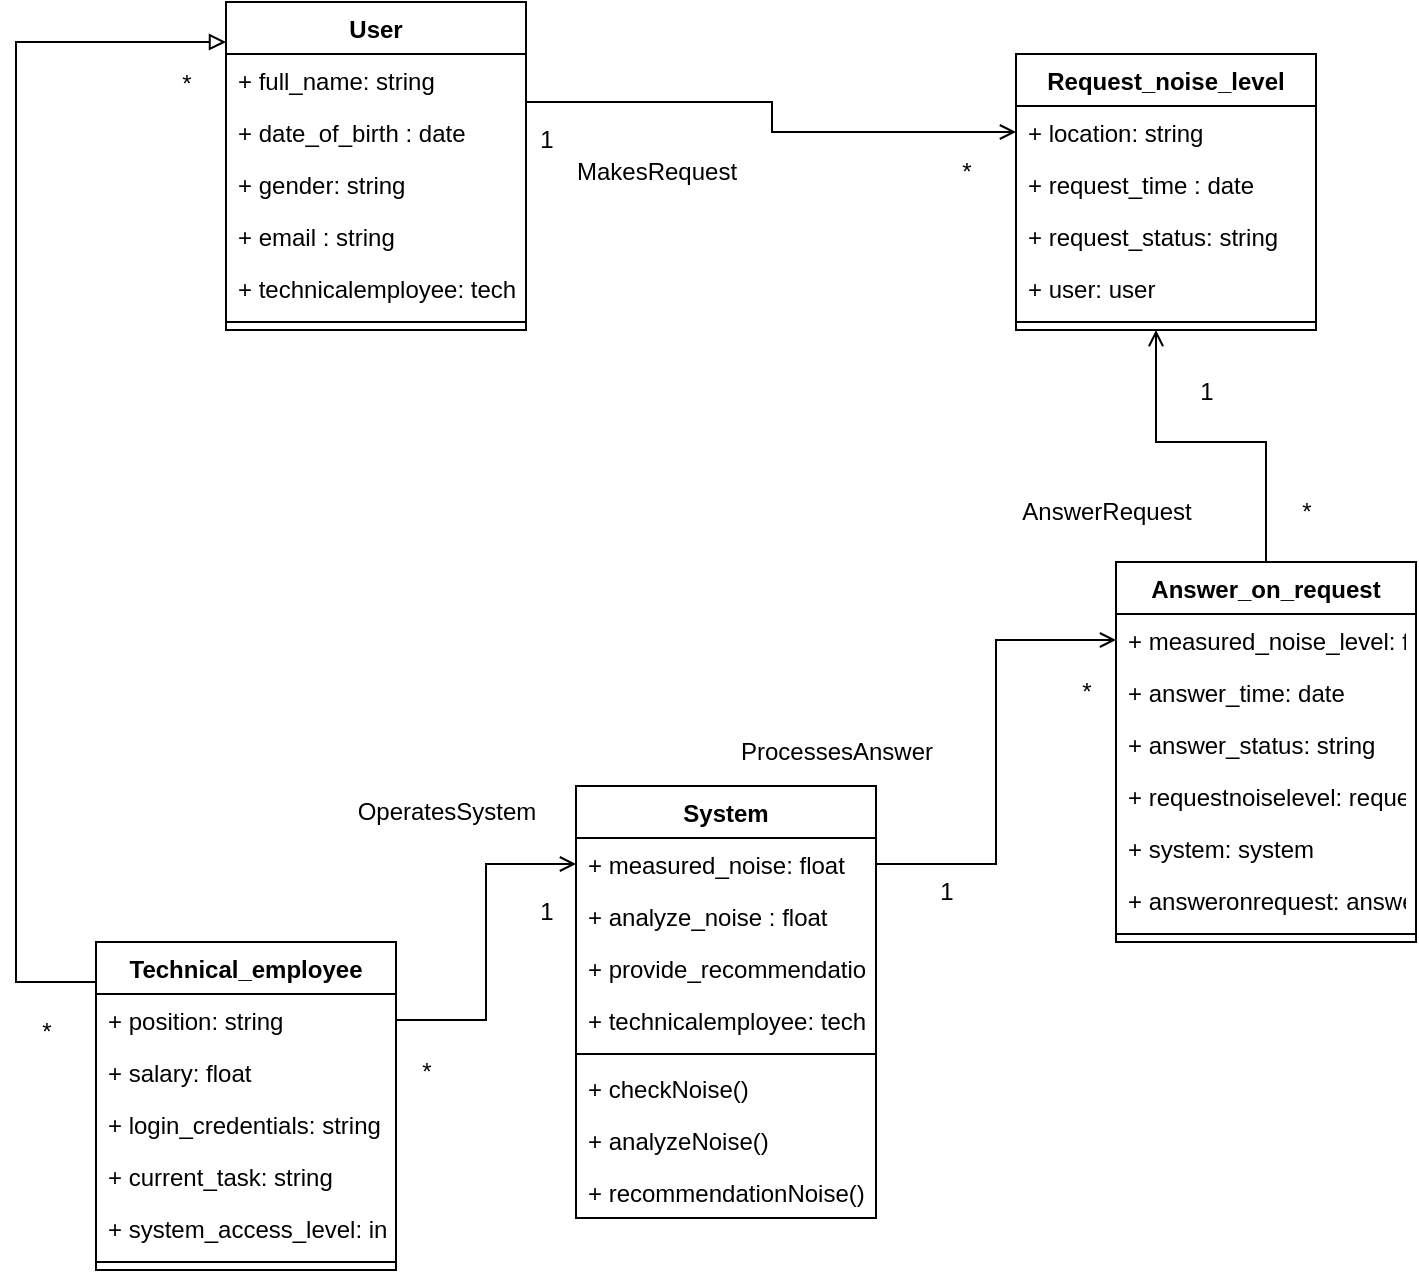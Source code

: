 <mxfile version="22.0.4" type="device">
  <diagram id="mCyr1kptdM3YggUfpTlr" name="Page-1">
    <mxGraphModel dx="1886" dy="1858" grid="1" gridSize="10" guides="1" tooltips="1" connect="1" arrows="1" fold="1" page="1" pageScale="1" pageWidth="850" pageHeight="1100" math="0" shadow="0">
      <root>
        <mxCell id="0" />
        <mxCell id="1" parent="0" />
        <mxCell id="rG9fcV8SA04W-yp13vCx-8" value="User" style="swimlane;fontStyle=1;align=center;verticalAlign=top;childLayout=stackLayout;horizontal=1;startSize=26;horizontalStack=0;resizeParent=1;resizeParentMax=0;resizeLast=0;collapsible=1;marginBottom=0;" parent="1" vertex="1">
          <mxGeometry x="125" y="-1000" width="150" height="164" as="geometry" />
        </mxCell>
        <mxCell id="rG9fcV8SA04W-yp13vCx-9" value="+ full_name: string" style="text;strokeColor=none;fillColor=none;align=left;verticalAlign=top;spacingLeft=4;spacingRight=4;overflow=hidden;rotatable=0;points=[[0,0.5],[1,0.5]];portConstraint=eastwest;" parent="rG9fcV8SA04W-yp13vCx-8" vertex="1">
          <mxGeometry y="26" width="150" height="26" as="geometry" />
        </mxCell>
        <mxCell id="rG9fcV8SA04W-yp13vCx-13" value="+ date_of_birth : date" style="text;strokeColor=none;fillColor=none;align=left;verticalAlign=top;spacingLeft=4;spacingRight=4;overflow=hidden;rotatable=0;points=[[0,0.5],[1,0.5]];portConstraint=eastwest;" parent="rG9fcV8SA04W-yp13vCx-8" vertex="1">
          <mxGeometry y="52" width="150" height="26" as="geometry" />
        </mxCell>
        <mxCell id="rG9fcV8SA04W-yp13vCx-18" value="+ gender: string" style="text;strokeColor=none;fillColor=none;align=left;verticalAlign=top;spacingLeft=4;spacingRight=4;overflow=hidden;rotatable=0;points=[[0,0.5],[1,0.5]];portConstraint=eastwest;" parent="rG9fcV8SA04W-yp13vCx-8" vertex="1">
          <mxGeometry y="78" width="150" height="26" as="geometry" />
        </mxCell>
        <mxCell id="rG9fcV8SA04W-yp13vCx-17" value="+ email : string" style="text;strokeColor=none;fillColor=none;align=left;verticalAlign=top;spacingLeft=4;spacingRight=4;overflow=hidden;rotatable=0;points=[[0,0.5],[1,0.5]];portConstraint=eastwest;" parent="rG9fcV8SA04W-yp13vCx-8" vertex="1">
          <mxGeometry y="104" width="150" height="26" as="geometry" />
        </mxCell>
        <mxCell id="fJQwWdz7IsE0nT8NM_eT-57" value="+ technicalemployee: technicalemployee" style="text;strokeColor=none;fillColor=none;align=left;verticalAlign=top;spacingLeft=4;spacingRight=4;overflow=hidden;rotatable=0;points=[[0,0.5],[1,0.5]];portConstraint=eastwest;" vertex="1" parent="rG9fcV8SA04W-yp13vCx-8">
          <mxGeometry y="130" width="150" height="26" as="geometry" />
        </mxCell>
        <mxCell id="rG9fcV8SA04W-yp13vCx-10" value="" style="line;strokeWidth=1;fillColor=none;align=left;verticalAlign=middle;spacingTop=-1;spacingLeft=3;spacingRight=3;rotatable=0;labelPosition=right;points=[];portConstraint=eastwest;strokeColor=inherit;" parent="rG9fcV8SA04W-yp13vCx-8" vertex="1">
          <mxGeometry y="156" width="150" height="8" as="geometry" />
        </mxCell>
        <mxCell id="fJQwWdz7IsE0nT8NM_eT-2" value="Request_noise_level" style="swimlane;fontStyle=1;align=center;verticalAlign=top;childLayout=stackLayout;horizontal=1;startSize=26;horizontalStack=0;resizeParent=1;resizeParentMax=0;resizeLast=0;collapsible=1;marginBottom=0;" vertex="1" parent="1">
          <mxGeometry x="520" y="-974" width="150" height="138" as="geometry" />
        </mxCell>
        <mxCell id="fJQwWdz7IsE0nT8NM_eT-3" value="+ location: string" style="text;strokeColor=none;fillColor=none;align=left;verticalAlign=top;spacingLeft=4;spacingRight=4;overflow=hidden;rotatable=0;points=[[0,0.5],[1,0.5]];portConstraint=eastwest;" vertex="1" parent="fJQwWdz7IsE0nT8NM_eT-2">
          <mxGeometry y="26" width="150" height="26" as="geometry" />
        </mxCell>
        <mxCell id="fJQwWdz7IsE0nT8NM_eT-4" value="+ request_time : date" style="text;strokeColor=none;fillColor=none;align=left;verticalAlign=top;spacingLeft=4;spacingRight=4;overflow=hidden;rotatable=0;points=[[0,0.5],[1,0.5]];portConstraint=eastwest;" vertex="1" parent="fJQwWdz7IsE0nT8NM_eT-2">
          <mxGeometry y="52" width="150" height="26" as="geometry" />
        </mxCell>
        <mxCell id="fJQwWdz7IsE0nT8NM_eT-5" value="+ request_status: string" style="text;strokeColor=none;fillColor=none;align=left;verticalAlign=top;spacingLeft=4;spacingRight=4;overflow=hidden;rotatable=0;points=[[0,0.5],[1,0.5]];portConstraint=eastwest;" vertex="1" parent="fJQwWdz7IsE0nT8NM_eT-2">
          <mxGeometry y="78" width="150" height="26" as="geometry" />
        </mxCell>
        <mxCell id="fJQwWdz7IsE0nT8NM_eT-33" value="+ user: user" style="text;strokeColor=none;fillColor=none;align=left;verticalAlign=top;spacingLeft=4;spacingRight=4;overflow=hidden;rotatable=0;points=[[0,0.5],[1,0.5]];portConstraint=eastwest;" vertex="1" parent="fJQwWdz7IsE0nT8NM_eT-2">
          <mxGeometry y="104" width="150" height="26" as="geometry" />
        </mxCell>
        <mxCell id="fJQwWdz7IsE0nT8NM_eT-7" value="" style="line;strokeWidth=1;fillColor=none;align=left;verticalAlign=middle;spacingTop=-1;spacingLeft=3;spacingRight=3;rotatable=0;labelPosition=right;points=[];portConstraint=eastwest;strokeColor=inherit;" vertex="1" parent="fJQwWdz7IsE0nT8NM_eT-2">
          <mxGeometry y="130" width="150" height="8" as="geometry" />
        </mxCell>
        <mxCell id="fJQwWdz7IsE0nT8NM_eT-10" value="System" style="swimlane;fontStyle=1;align=center;verticalAlign=top;childLayout=stackLayout;horizontal=1;startSize=26;horizontalStack=0;resizeParent=1;resizeParentMax=0;resizeLast=0;collapsible=1;marginBottom=0;" vertex="1" parent="1">
          <mxGeometry x="300" y="-608" width="150" height="216" as="geometry" />
        </mxCell>
        <mxCell id="fJQwWdz7IsE0nT8NM_eT-11" value="+ measured_noise: float" style="text;strokeColor=none;fillColor=none;align=left;verticalAlign=top;spacingLeft=4;spacingRight=4;overflow=hidden;rotatable=0;points=[[0,0.5],[1,0.5]];portConstraint=eastwest;" vertex="1" parent="fJQwWdz7IsE0nT8NM_eT-10">
          <mxGeometry y="26" width="150" height="26" as="geometry" />
        </mxCell>
        <mxCell id="fJQwWdz7IsE0nT8NM_eT-12" value="+ analyze_noise : float" style="text;strokeColor=none;fillColor=none;align=left;verticalAlign=top;spacingLeft=4;spacingRight=4;overflow=hidden;rotatable=0;points=[[0,0.5],[1,0.5]];portConstraint=eastwest;" vertex="1" parent="fJQwWdz7IsE0nT8NM_eT-10">
          <mxGeometry y="52" width="150" height="26" as="geometry" />
        </mxCell>
        <mxCell id="fJQwWdz7IsE0nT8NM_eT-13" value="+ provide_recommendation: string" style="text;strokeColor=none;fillColor=none;align=left;verticalAlign=top;spacingLeft=4;spacingRight=4;overflow=hidden;rotatable=0;points=[[0,0.5],[1,0.5]];portConstraint=eastwest;" vertex="1" parent="fJQwWdz7IsE0nT8NM_eT-10">
          <mxGeometry y="78" width="150" height="26" as="geometry" />
        </mxCell>
        <mxCell id="fJQwWdz7IsE0nT8NM_eT-55" value="+ technicalemployee: technicalemployee" style="text;strokeColor=none;fillColor=none;align=left;verticalAlign=top;spacingLeft=4;spacingRight=4;overflow=hidden;rotatable=0;points=[[0,0.5],[1,0.5]];portConstraint=eastwest;" vertex="1" parent="fJQwWdz7IsE0nT8NM_eT-10">
          <mxGeometry y="104" width="150" height="26" as="geometry" />
        </mxCell>
        <mxCell id="fJQwWdz7IsE0nT8NM_eT-15" value="" style="line;strokeWidth=1;fillColor=none;align=left;verticalAlign=middle;spacingTop=-1;spacingLeft=3;spacingRight=3;rotatable=0;labelPosition=right;points=[];portConstraint=eastwest;strokeColor=inherit;" vertex="1" parent="fJQwWdz7IsE0nT8NM_eT-10">
          <mxGeometry y="130" width="150" height="8" as="geometry" />
        </mxCell>
        <mxCell id="fJQwWdz7IsE0nT8NM_eT-16" value="+ checkNoise()" style="text;strokeColor=none;fillColor=none;align=left;verticalAlign=top;spacingLeft=4;spacingRight=4;overflow=hidden;rotatable=0;points=[[0,0.5],[1,0.5]];portConstraint=eastwest;" vertex="1" parent="fJQwWdz7IsE0nT8NM_eT-10">
          <mxGeometry y="138" width="150" height="26" as="geometry" />
        </mxCell>
        <mxCell id="fJQwWdz7IsE0nT8NM_eT-17" value="+ analyzeNoise()" style="text;strokeColor=none;fillColor=none;align=left;verticalAlign=top;spacingLeft=4;spacingRight=4;overflow=hidden;rotatable=0;points=[[0,0.5],[1,0.5]];portConstraint=eastwest;" vertex="1" parent="fJQwWdz7IsE0nT8NM_eT-10">
          <mxGeometry y="164" width="150" height="26" as="geometry" />
        </mxCell>
        <mxCell id="fJQwWdz7IsE0nT8NM_eT-18" value="+ recommendationNoise()" style="text;strokeColor=none;fillColor=none;align=left;verticalAlign=top;spacingLeft=4;spacingRight=4;overflow=hidden;rotatable=0;points=[[0,0.5],[1,0.5]];portConstraint=eastwest;" vertex="1" parent="fJQwWdz7IsE0nT8NM_eT-10">
          <mxGeometry y="190" width="150" height="26" as="geometry" />
        </mxCell>
        <mxCell id="fJQwWdz7IsE0nT8NM_eT-19" value="Answer_on_request" style="swimlane;fontStyle=1;align=center;verticalAlign=top;childLayout=stackLayout;horizontal=1;startSize=26;horizontalStack=0;resizeParent=1;resizeParentMax=0;resizeLast=0;collapsible=1;marginBottom=0;" vertex="1" parent="1">
          <mxGeometry x="570" y="-720" width="150" height="190" as="geometry" />
        </mxCell>
        <mxCell id="fJQwWdz7IsE0nT8NM_eT-20" value="+ measured_noise_level: float" style="text;strokeColor=none;fillColor=none;align=left;verticalAlign=top;spacingLeft=4;spacingRight=4;overflow=hidden;rotatable=0;points=[[0,0.5],[1,0.5]];portConstraint=eastwest;" vertex="1" parent="fJQwWdz7IsE0nT8NM_eT-19">
          <mxGeometry y="26" width="150" height="26" as="geometry" />
        </mxCell>
        <mxCell id="fJQwWdz7IsE0nT8NM_eT-21" value="+ answer_time: date" style="text;strokeColor=none;fillColor=none;align=left;verticalAlign=top;spacingLeft=4;spacingRight=4;overflow=hidden;rotatable=0;points=[[0,0.5],[1,0.5]];portConstraint=eastwest;" vertex="1" parent="fJQwWdz7IsE0nT8NM_eT-19">
          <mxGeometry y="52" width="150" height="26" as="geometry" />
        </mxCell>
        <mxCell id="fJQwWdz7IsE0nT8NM_eT-22" value="+ answer_status: string" style="text;strokeColor=none;fillColor=none;align=left;verticalAlign=top;spacingLeft=4;spacingRight=4;overflow=hidden;rotatable=0;points=[[0,0.5],[1,0.5]];portConstraint=eastwest;" vertex="1" parent="fJQwWdz7IsE0nT8NM_eT-19">
          <mxGeometry y="78" width="150" height="26" as="geometry" />
        </mxCell>
        <mxCell id="fJQwWdz7IsE0nT8NM_eT-53" value="+ requestnoiselevel: requestnoiselevel" style="text;strokeColor=none;fillColor=none;align=left;verticalAlign=top;spacingLeft=4;spacingRight=4;overflow=hidden;rotatable=0;points=[[0,0.5],[1,0.5]];portConstraint=eastwest;" vertex="1" parent="fJQwWdz7IsE0nT8NM_eT-19">
          <mxGeometry y="104" width="150" height="26" as="geometry" />
        </mxCell>
        <mxCell id="fJQwWdz7IsE0nT8NM_eT-54" value="+ system: system" style="text;strokeColor=none;fillColor=none;align=left;verticalAlign=top;spacingLeft=4;spacingRight=4;overflow=hidden;rotatable=0;points=[[0,0.5],[1,0.5]];portConstraint=eastwest;" vertex="1" parent="fJQwWdz7IsE0nT8NM_eT-19">
          <mxGeometry y="130" width="150" height="26" as="geometry" />
        </mxCell>
        <mxCell id="fJQwWdz7IsE0nT8NM_eT-56" value="+ answeronrequest: answeronrequest" style="text;strokeColor=none;fillColor=none;align=left;verticalAlign=top;spacingLeft=4;spacingRight=4;overflow=hidden;rotatable=0;points=[[0,0.5],[1,0.5]];portConstraint=eastwest;" vertex="1" parent="fJQwWdz7IsE0nT8NM_eT-19">
          <mxGeometry y="156" width="150" height="26" as="geometry" />
        </mxCell>
        <mxCell id="fJQwWdz7IsE0nT8NM_eT-23" value="" style="line;strokeWidth=1;fillColor=none;align=left;verticalAlign=middle;spacingTop=-1;spacingLeft=3;spacingRight=3;rotatable=0;labelPosition=right;points=[];portConstraint=eastwest;strokeColor=inherit;" vertex="1" parent="fJQwWdz7IsE0nT8NM_eT-19">
          <mxGeometry y="182" width="150" height="8" as="geometry" />
        </mxCell>
        <mxCell id="fJQwWdz7IsE0nT8NM_eT-24" value="Technical_employee" style="swimlane;fontStyle=1;align=center;verticalAlign=top;childLayout=stackLayout;horizontal=1;startSize=26;horizontalStack=0;resizeParent=1;resizeParentMax=0;resizeLast=0;collapsible=1;marginBottom=0;" vertex="1" parent="1">
          <mxGeometry x="60" y="-530" width="150" height="164" as="geometry" />
        </mxCell>
        <mxCell id="fJQwWdz7IsE0nT8NM_eT-25" value="+ position: string" style="text;strokeColor=none;fillColor=none;align=left;verticalAlign=top;spacingLeft=4;spacingRight=4;overflow=hidden;rotatable=0;points=[[0,0.5],[1,0.5]];portConstraint=eastwest;" vertex="1" parent="fJQwWdz7IsE0nT8NM_eT-24">
          <mxGeometry y="26" width="150" height="26" as="geometry" />
        </mxCell>
        <mxCell id="fJQwWdz7IsE0nT8NM_eT-26" value="+ salary: float" style="text;strokeColor=none;fillColor=none;align=left;verticalAlign=top;spacingLeft=4;spacingRight=4;overflow=hidden;rotatable=0;points=[[0,0.5],[1,0.5]];portConstraint=eastwest;" vertex="1" parent="fJQwWdz7IsE0nT8NM_eT-24">
          <mxGeometry y="52" width="150" height="26" as="geometry" />
        </mxCell>
        <mxCell id="fJQwWdz7IsE0nT8NM_eT-27" value="+ login_credentials: string" style="text;strokeColor=none;fillColor=none;align=left;verticalAlign=top;spacingLeft=4;spacingRight=4;overflow=hidden;rotatable=0;points=[[0,0.5],[1,0.5]];portConstraint=eastwest;" vertex="1" parent="fJQwWdz7IsE0nT8NM_eT-24">
          <mxGeometry y="78" width="150" height="26" as="geometry" />
        </mxCell>
        <mxCell id="fJQwWdz7IsE0nT8NM_eT-32" value="+ current_task: string" style="text;strokeColor=none;fillColor=none;align=left;verticalAlign=top;spacingLeft=4;spacingRight=4;overflow=hidden;rotatable=0;points=[[0,0.5],[1,0.5]];portConstraint=eastwest;" vertex="1" parent="fJQwWdz7IsE0nT8NM_eT-24">
          <mxGeometry y="104" width="150" height="26" as="geometry" />
        </mxCell>
        <mxCell id="fJQwWdz7IsE0nT8NM_eT-28" value="+ system_access_level: int" style="text;strokeColor=none;fillColor=none;align=left;verticalAlign=top;spacingLeft=4;spacingRight=4;overflow=hidden;rotatable=0;points=[[0,0.5],[1,0.5]];portConstraint=eastwest;" vertex="1" parent="fJQwWdz7IsE0nT8NM_eT-24">
          <mxGeometry y="130" width="150" height="26" as="geometry" />
        </mxCell>
        <mxCell id="fJQwWdz7IsE0nT8NM_eT-29" value="" style="line;strokeWidth=1;fillColor=none;align=left;verticalAlign=middle;spacingTop=-1;spacingLeft=3;spacingRight=3;rotatable=0;labelPosition=right;points=[];portConstraint=eastwest;strokeColor=inherit;" vertex="1" parent="fJQwWdz7IsE0nT8NM_eT-24">
          <mxGeometry y="156" width="150" height="8" as="geometry" />
        </mxCell>
        <mxCell id="fJQwWdz7IsE0nT8NM_eT-34" style="edgeStyle=orthogonalEdgeStyle;rounded=0;orthogonalLoop=1;jettySize=auto;html=1;endArrow=open;endFill=0;" edge="1" parent="1" source="rG9fcV8SA04W-yp13vCx-8" target="fJQwWdz7IsE0nT8NM_eT-3">
          <mxGeometry relative="1" as="geometry">
            <mxPoint x="370" y="-974" as="sourcePoint" />
            <mxPoint x="620" y="-974" as="targetPoint" />
            <Array as="points">
              <mxPoint x="398" y="-950" />
              <mxPoint x="398" y="-935" />
            </Array>
          </mxGeometry>
        </mxCell>
        <mxCell id="fJQwWdz7IsE0nT8NM_eT-35" style="edgeStyle=orthogonalEdgeStyle;rounded=0;orthogonalLoop=1;jettySize=auto;html=1;endArrow=open;endFill=0;" edge="1" parent="1" source="fJQwWdz7IsE0nT8NM_eT-19" target="fJQwWdz7IsE0nT8NM_eT-2">
          <mxGeometry relative="1" as="geometry">
            <mxPoint x="285" y="-940" as="sourcePoint" />
            <mxPoint x="530" y="-925" as="targetPoint" />
            <Array as="points">
              <mxPoint x="645" y="-780" />
              <mxPoint x="590" y="-780" />
            </Array>
          </mxGeometry>
        </mxCell>
        <mxCell id="fJQwWdz7IsE0nT8NM_eT-36" style="edgeStyle=orthogonalEdgeStyle;rounded=0;orthogonalLoop=1;jettySize=auto;html=1;endArrow=open;endFill=0;" edge="1" parent="1" source="fJQwWdz7IsE0nT8NM_eT-11" target="fJQwWdz7IsE0nT8NM_eT-20">
          <mxGeometry relative="1" as="geometry">
            <mxPoint x="550" y="-618" as="sourcePoint" />
            <mxPoint x="633" y="-712" as="targetPoint" />
          </mxGeometry>
        </mxCell>
        <mxCell id="fJQwWdz7IsE0nT8NM_eT-37" style="edgeStyle=orthogonalEdgeStyle;rounded=0;orthogonalLoop=1;jettySize=auto;html=1;endArrow=open;endFill=0;" edge="1" parent="1" source="fJQwWdz7IsE0nT8NM_eT-25" target="fJQwWdz7IsE0nT8NM_eT-11">
          <mxGeometry relative="1" as="geometry">
            <mxPoint x="460" y="-559" as="sourcePoint" />
            <mxPoint x="580" y="-671" as="targetPoint" />
          </mxGeometry>
        </mxCell>
        <mxCell id="fJQwWdz7IsE0nT8NM_eT-38" style="edgeStyle=orthogonalEdgeStyle;rounded=0;orthogonalLoop=1;jettySize=auto;html=1;endArrow=block;endFill=0;" edge="1" parent="1" source="fJQwWdz7IsE0nT8NM_eT-24" target="rG9fcV8SA04W-yp13vCx-8">
          <mxGeometry relative="1" as="geometry">
            <mxPoint x="180" y="-527" as="sourcePoint" />
            <mxPoint x="234" y="-975" as="targetPoint" />
            <Array as="points">
              <mxPoint x="20" y="-510" />
              <mxPoint x="20" y="-980" />
            </Array>
          </mxGeometry>
        </mxCell>
        <mxCell id="fJQwWdz7IsE0nT8NM_eT-39" value="MakesRequest" style="text;html=1;align=center;verticalAlign=middle;resizable=0;points=[];autosize=1;strokeColor=none;fillColor=none;" vertex="1" parent="1">
          <mxGeometry x="290" y="-930" width="100" height="30" as="geometry" />
        </mxCell>
        <mxCell id="fJQwWdz7IsE0nT8NM_eT-40" value="AnswerRequest" style="text;html=1;align=center;verticalAlign=middle;resizable=0;points=[];autosize=1;strokeColor=none;fillColor=none;" vertex="1" parent="1">
          <mxGeometry x="510" y="-760" width="110" height="30" as="geometry" />
        </mxCell>
        <mxCell id="fJQwWdz7IsE0nT8NM_eT-41" value="ProcessesAnswer" style="text;html=1;align=center;verticalAlign=middle;resizable=0;points=[];autosize=1;strokeColor=none;fillColor=none;" vertex="1" parent="1">
          <mxGeometry x="370" y="-640" width="120" height="30" as="geometry" />
        </mxCell>
        <mxCell id="fJQwWdz7IsE0nT8NM_eT-42" value="OperatesSystem" style="text;html=1;align=center;verticalAlign=middle;resizable=0;points=[];autosize=1;strokeColor=none;fillColor=none;" vertex="1" parent="1">
          <mxGeometry x="180" y="-610" width="110" height="30" as="geometry" />
        </mxCell>
        <mxCell id="fJQwWdz7IsE0nT8NM_eT-43" value="1" style="text;html=1;align=center;verticalAlign=middle;resizable=0;points=[];autosize=1;strokeColor=none;fillColor=none;" vertex="1" parent="1">
          <mxGeometry x="270" y="-946" width="30" height="30" as="geometry" />
        </mxCell>
        <mxCell id="fJQwWdz7IsE0nT8NM_eT-44" value="*" style="text;html=1;align=center;verticalAlign=middle;resizable=0;points=[];autosize=1;strokeColor=none;fillColor=none;" vertex="1" parent="1">
          <mxGeometry x="480" y="-930" width="30" height="30" as="geometry" />
        </mxCell>
        <mxCell id="fJQwWdz7IsE0nT8NM_eT-45" value="*" style="text;html=1;align=center;verticalAlign=middle;resizable=0;points=[];autosize=1;strokeColor=none;fillColor=none;" vertex="1" parent="1">
          <mxGeometry x="650" y="-760" width="30" height="30" as="geometry" />
        </mxCell>
        <mxCell id="fJQwWdz7IsE0nT8NM_eT-46" value="*" style="text;html=1;align=center;verticalAlign=middle;resizable=0;points=[];autosize=1;strokeColor=none;fillColor=none;" vertex="1" parent="1">
          <mxGeometry x="540" y="-670" width="30" height="30" as="geometry" />
        </mxCell>
        <mxCell id="fJQwWdz7IsE0nT8NM_eT-47" value="*" style="text;html=1;align=center;verticalAlign=middle;resizable=0;points=[];autosize=1;strokeColor=none;fillColor=none;" vertex="1" parent="1">
          <mxGeometry x="210" y="-480" width="30" height="30" as="geometry" />
        </mxCell>
        <mxCell id="fJQwWdz7IsE0nT8NM_eT-48" value="*" style="text;html=1;align=center;verticalAlign=middle;resizable=0;points=[];autosize=1;strokeColor=none;fillColor=none;" vertex="1" parent="1">
          <mxGeometry x="20" y="-500" width="30" height="30" as="geometry" />
        </mxCell>
        <mxCell id="fJQwWdz7IsE0nT8NM_eT-49" value="*" style="text;html=1;align=center;verticalAlign=middle;resizable=0;points=[];autosize=1;strokeColor=none;fillColor=none;" vertex="1" parent="1">
          <mxGeometry x="90" y="-974" width="30" height="30" as="geometry" />
        </mxCell>
        <mxCell id="fJQwWdz7IsE0nT8NM_eT-50" value="1" style="text;html=1;align=center;verticalAlign=middle;resizable=0;points=[];autosize=1;strokeColor=none;fillColor=none;" vertex="1" parent="1">
          <mxGeometry x="600" y="-820" width="30" height="30" as="geometry" />
        </mxCell>
        <mxCell id="fJQwWdz7IsE0nT8NM_eT-51" value="1" style="text;html=1;align=center;verticalAlign=middle;resizable=0;points=[];autosize=1;strokeColor=none;fillColor=none;" vertex="1" parent="1">
          <mxGeometry x="470" y="-570" width="30" height="30" as="geometry" />
        </mxCell>
        <mxCell id="fJQwWdz7IsE0nT8NM_eT-52" value="1" style="text;html=1;align=center;verticalAlign=middle;resizable=0;points=[];autosize=1;strokeColor=none;fillColor=none;" vertex="1" parent="1">
          <mxGeometry x="270" y="-560" width="30" height="30" as="geometry" />
        </mxCell>
      </root>
    </mxGraphModel>
  </diagram>
</mxfile>
